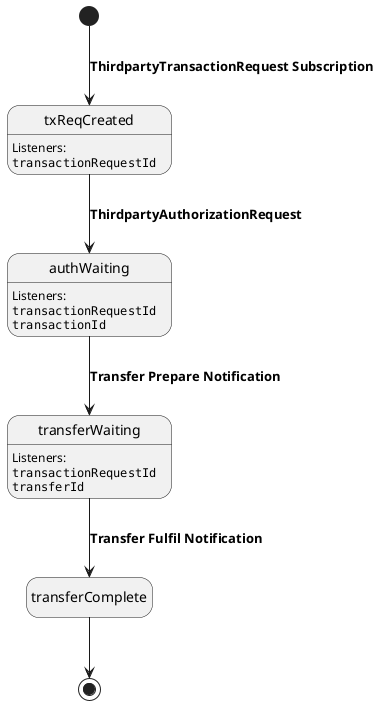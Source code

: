 @startuml

hide empty description

''' txReq
[*] --> txReqCreated: **ThirdpartyTransactionRequest Subscription**
txReqCreated: Listeners:
txReqCreated: ""transactionRequestId""

''' auth
txReqCreated --> authWaiting: **ThirdpartyAuthorizationRequest**

authWaiting: Listeners:
authWaiting: ""transactionRequestId""
authWaiting: ""transactionId""

''' transfer
authWaiting --> transferWaiting: **Transfer Prepare Notification**

transferWaiting: Listeners:
transferWaiting: ""transactionRequestId""
transferWaiting: ""transferId""

transferWaiting --> transferComplete: **Transfer Fulfil Notification**

transferComplete --> [*]


@enduml
